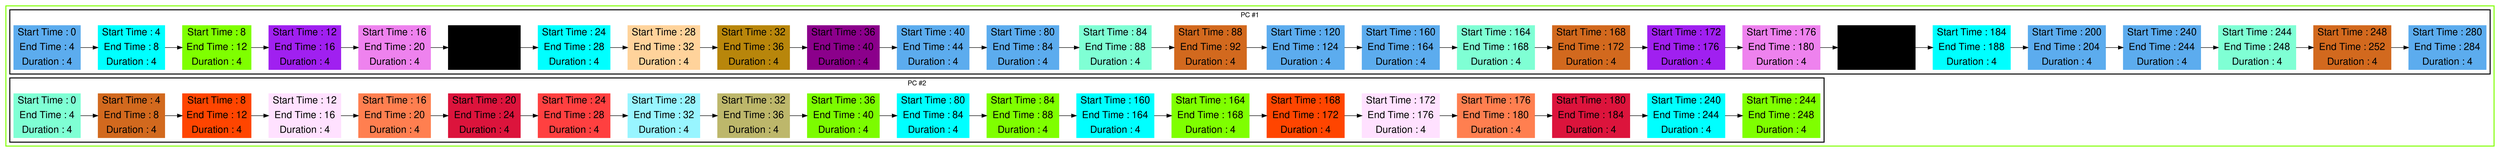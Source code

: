 digraph G {

fontname="Helvetica,Arial,sans-serif"
node [fontname="Helvetica,Arial,sans-serif"]
edge [fontname="Helvetica,Arial,sans-serif"]
graph [rankdir = "LR"];
node [fontsize = "20" shape = "ellipse"];

    subgraph cluster_Mod_0{
        color =chartreuse
        style = bold
        subgraph cluster_0{
           node [style=filled]
           color = black


            "node0" [
               label = "Start Time : 0 | End Time : 4 | Duration : 4"
               shape = "record"
               color = steelblue2
            ]

            "node8" [
               label = "Start Time : 4 | End Time : 8 | Duration : 4"
               shape = "record"
               color = aqua
            ]

            "node27" [
               label = "Start Time : 8 | End Time : 12 | Duration : 4"
               shape = "record"
               color = chartreuse
            ]

            "node18" [
               label = "Start Time : 12 | End Time : 16 | Duration : 4"
               shape = "record"
               color = x11purple
            ]

            "node22" [
               label = "Start Time : 16 | End Time : 20 | Duration : 4"
               shape = "record"
               color = violet
            ]

            "node37" [
               label = "Start Time : 20 | End Time : 24 | Duration : 4"
               shape = "record"
               color = cornflower
            ]

            "node41" [
               label = "Start Time : 24 | End Time : 28 | Duration : 4"
               shape = "record"
               color = cyan
            ]

            "node25" [
               label = "Start Time : 28 | End Time : 32 | Duration : 4"
               shape = "record"
               color = burlywood1
            ]

            "node43" [
               label = "Start Time : 32 | End Time : 36 | Duration : 4"
               shape = "record"
               color = darkgoldenrod
            ]

            "node45" [
               label = "Start Time : 36 | End Time : 40 | Duration : 4"
               shape = "record"
               color = darkmagenta
            ]

            "node1" [
               label = "Start Time : 40 | End Time : 44 | Duration : 4"
               shape = "record"
               color = steelblue2
            ]

            "node2" [
               label = "Start Time : 80 | End Time : 84 | Duration : 4"
               shape = "record"
               color = steelblue2
            ]

            "node13" [
               label = "Start Time : 84 | End Time : 88 | Duration : 4"
               shape = "record"
               color = aquamarine
            ]

            "node32" [
               label = "Start Time : 88 | End Time : 92 | Duration : 4"
               shape = "record"
               color = chocolate
            ]

            "node3" [
               label = "Start Time : 120 | End Time : 124 | Duration : 4"
               shape = "record"
               color = steelblue2
            ]

            "node4" [
               label = "Start Time : 160 | End Time : 164 | Duration : 4"
               shape = "record"
               color = steelblue2
            ]

            "node14" [
               label = "Start Time : 164 | End Time : 168 | Duration : 4"
               shape = "record"
               color = aquamarine
            ]

            "node33" [
               label = "Start Time : 168 | End Time : 172 | Duration : 4"
               shape = "record"
               color = chocolate
            ]

            "node19" [
               label = "Start Time : 172 | End Time : 176 | Duration : 4"
               shape = "record"
               color = x11purple
            ]

            "node23" [
               label = "Start Time : 176 | End Time : 180 | Duration : 4"
               shape = "record"
               color = violet
            ]

            "node38" [
               label = "Start Time : 180 | End Time : 184 | Duration : 4"
               shape = "record"
               color = cornflower
            ]

            "node42" [
               label = "Start Time : 184 | End Time : 188 | Duration : 4"
               shape = "record"
               color = cyan
            ]

            "node5" [
               label = "Start Time : 200 | End Time : 204 | Duration : 4"
               shape = "record"
               color = steelblue2
            ]

            "node6" [
               label = "Start Time : 240 | End Time : 244 | Duration : 4"
               shape = "record"
               color = steelblue2
            ]

            "node15" [
               label = "Start Time : 244 | End Time : 248 | Duration : 4"
               shape = "record"
               color = aquamarine
            ]

            "node34" [
               label = "Start Time : 248 | End Time : 252 | Duration : 4"
               shape = "record"
               color = chocolate
            ]

            "node7" [
               label = "Start Time : 280 | End Time : 284 | Duration : 4"
               shape = "record"
               color = steelblue2
            ]

            node0 -> node8 -> node27 -> node18 -> node22 -> node37 -> node41 -> node25 -> node43 -> node45 -> node1 -> node2 -> node13 -> node32 -> node3 -> node4 -> node14 -> node33 -> node19 -> node23 -> node38 -> node42 -> node5 -> node6 -> node15 -> node34 -> node7

            label = "PC #1"

        }
        subgraph cluster_1{
           node [style=filled]
           color = black


            "node12" [
               label = "Start Time : 0 | End Time : 4 | Duration : 4"
               shape = "record"
               color = aquamarine
            ]

            "node31" [
               label = "Start Time : 4 | End Time : 8 | Duration : 4"
               shape = "record"
               color = chocolate
            ]

            "node16" [
               label = "Start Time : 8 | End Time : 12 | Duration : 4"
               shape = "record"
               color = orangered1
            ]

            "node20" [
               label = "Start Time : 12 | End Time : 16 | Duration : 4"
               shape = "record"
               color = thistle1
            ]

            "node35" [
               label = "Start Time : 16 | End Time : 20 | Duration : 4"
               shape = "record"
               color = coral
            ]

            "node39" [
               label = "Start Time : 20 | End Time : 24 | Duration : 4"
               shape = "record"
               color = crimson
            ]

            "node24" [
               label = "Start Time : 24 | End Time : 28 | Duration : 4"
               shape = "record"
               color = brown1
            ]

            "node26" [
               label = "Start Time : 28 | End Time : 32 | Duration : 4"
               shape = "record"
               color = cadetblue1
            ]

            "node44" [
               label = "Start Time : 32 | End Time : 36 | Duration : 4"
               shape = "record"
               color = darkkhaki
            ]

            "node46" [
               label = "Start Time : 36 | End Time : 40 | Duration : 4"
               shape = "record"
               color = lawngreen
            ]

            "node9" [
               label = "Start Time : 80 | End Time : 84 | Duration : 4"
               shape = "record"
               color = aqua
            ]

            "node28" [
               label = "Start Time : 84 | End Time : 88 | Duration : 4"
               shape = "record"
               color = chartreuse
            ]

            "node10" [
               label = "Start Time : 160 | End Time : 164 | Duration : 4"
               shape = "record"
               color = aqua
            ]

            "node29" [
               label = "Start Time : 164 | End Time : 168 | Duration : 4"
               shape = "record"
               color = chartreuse
            ]

            "node17" [
               label = "Start Time : 168 | End Time : 172 | Duration : 4"
               shape = "record"
               color = orangered1
            ]

            "node21" [
               label = "Start Time : 172 | End Time : 176 | Duration : 4"
               shape = "record"
               color = thistle1
            ]

            "node36" [
               label = "Start Time : 176 | End Time : 180 | Duration : 4"
               shape = "record"
               color = coral
            ]

            "node40" [
               label = "Start Time : 180 | End Time : 184 | Duration : 4"
               shape = "record"
               color = crimson
            ]

            "node11" [
               label = "Start Time : 240 | End Time : 244 | Duration : 4"
               shape = "record"
               color = aqua
            ]

            "node30" [
               label = "Start Time : 244 | End Time : 248 | Duration : 4"
               shape = "record"
               color = chartreuse
            ]

            node12 -> node31 -> node16 -> node20 -> node35 -> node39 -> node24 -> node26 -> node44 -> node46 -> node9 -> node28 -> node10 -> node29 -> node17 -> node21 -> node36 -> node40 -> node11 -> node30

            label = "PC #2"

        }
    }




}

